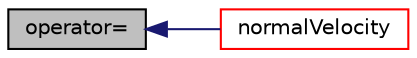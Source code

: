 digraph "operator="
{
  bgcolor="transparent";
  edge [fontname="Helvetica",fontsize="10",labelfontname="Helvetica",labelfontsize="10"];
  node [fontname="Helvetica",fontsize="10",shape=record];
  rankdir="LR";
  Node1 [label="operator=",height=0.2,width=0.4,color="black", fillcolor="grey75", style="filled", fontcolor="black"];
  Node1 -> Node2 [dir="back",color="midnightblue",fontsize="10",style="solid",fontname="Helvetica"];
  Node2 [label="normalVelocity",height=0.2,width=0.4,color="red",URL="$a00839.html#a333398b2cae0b5306c8a42406d13f950",tooltip="Return the BC which provides the normal component of velocity. "];
}
